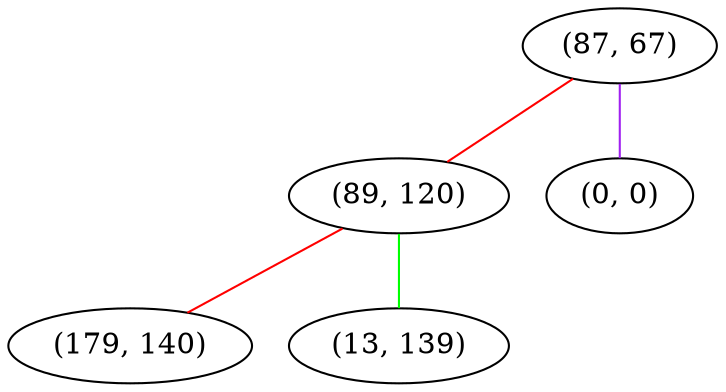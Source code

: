 graph "" {
"(87, 67)";
"(89, 120)";
"(0, 0)";
"(179, 140)";
"(13, 139)";
"(87, 67)" -- "(89, 120)"  [color=red, key=0, weight=1];
"(87, 67)" -- "(0, 0)"  [color=purple, key=0, weight=4];
"(89, 120)" -- "(179, 140)"  [color=red, key=0, weight=1];
"(89, 120)" -- "(13, 139)"  [color=green, key=0, weight=2];
}
